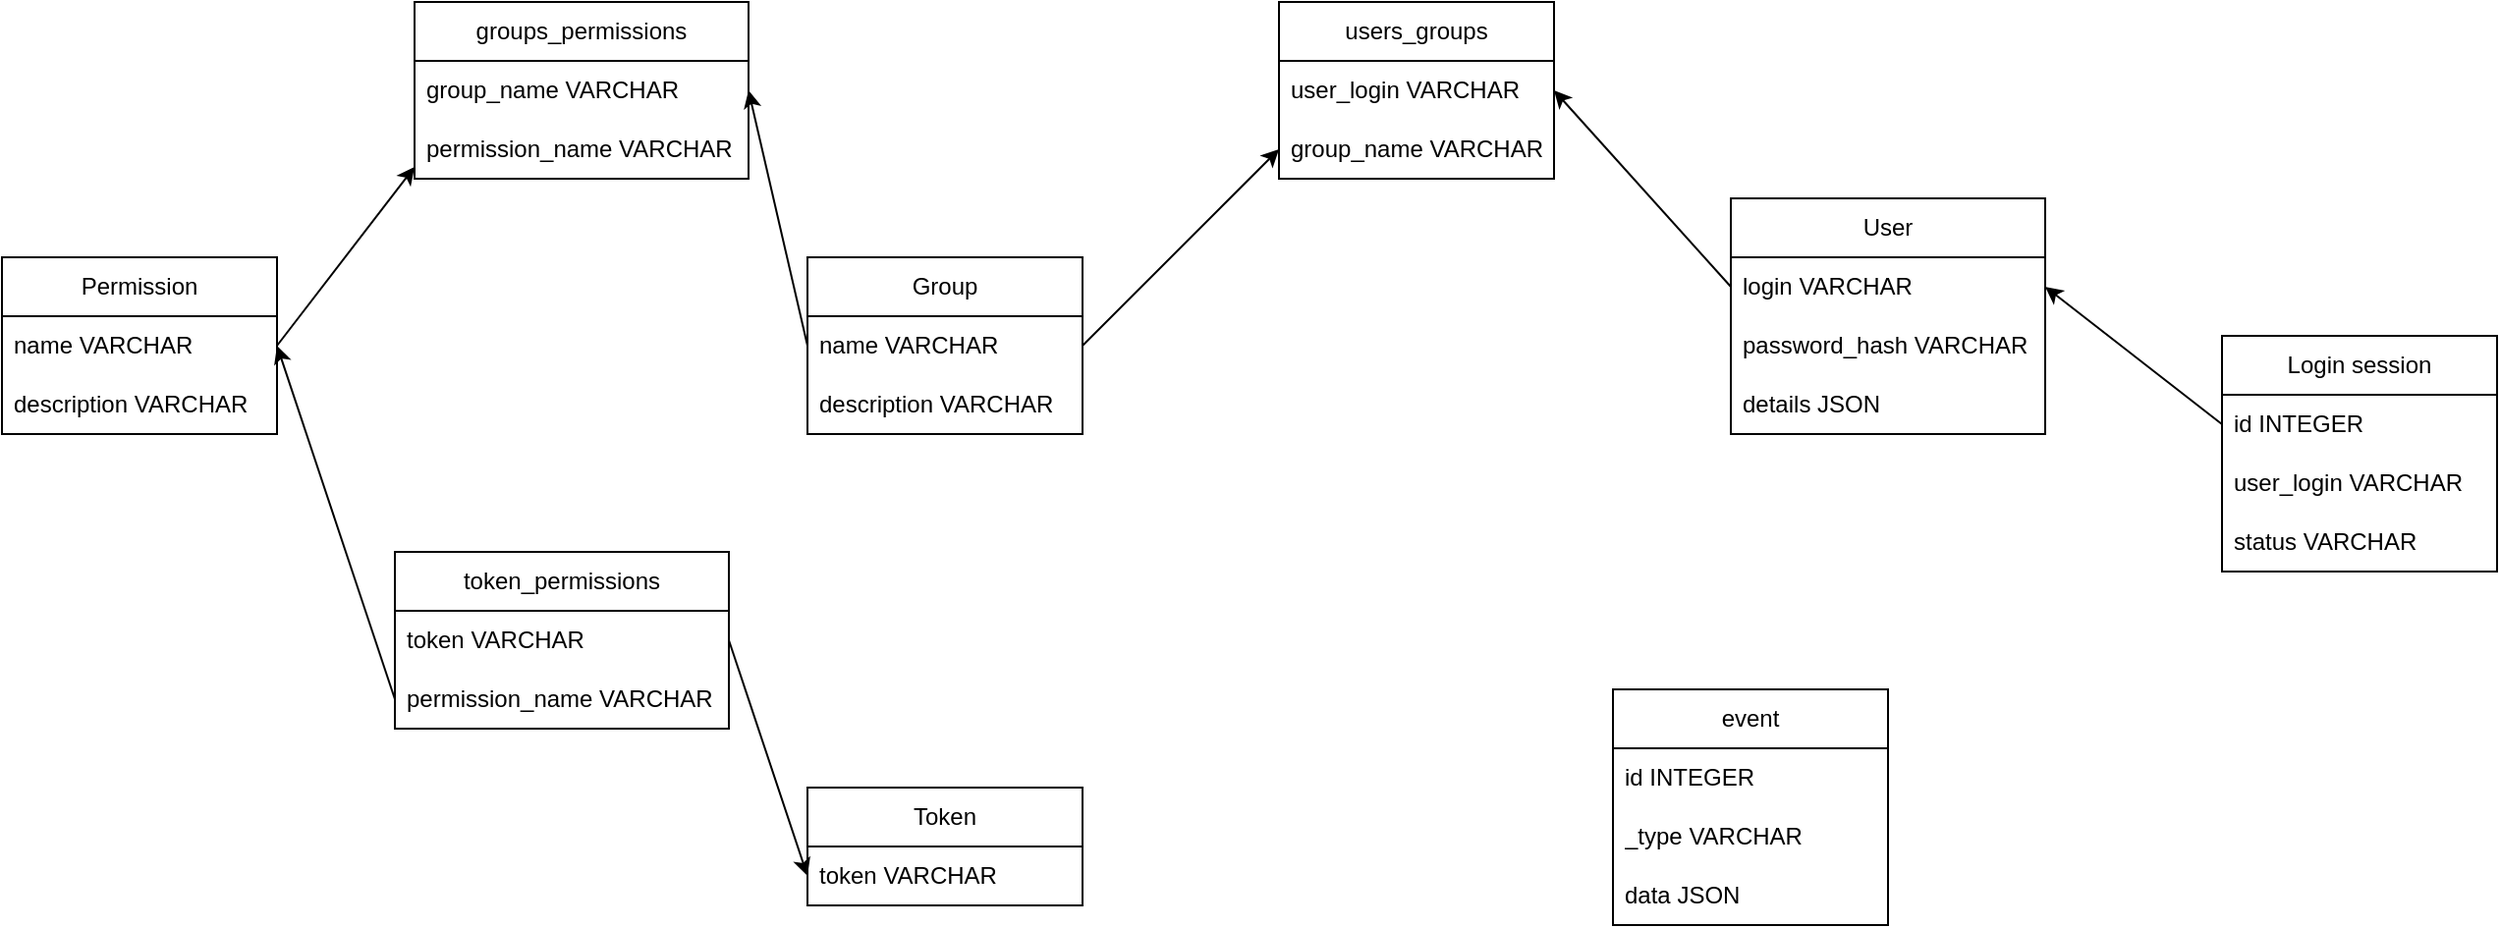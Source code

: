 <mxfile>
    <diagram name="Page-1" id="dVycRcZRLUVyMyC87WFZ">
        <mxGraphModel dx="1137" dy="406" grid="1" gridSize="10" guides="1" tooltips="1" connect="1" arrows="1" fold="1" page="1" pageScale="1" pageWidth="827" pageHeight="1169" math="0" shadow="0">
            <root>
                <mxCell id="0"/>
                <mxCell id="1" parent="0"/>
                <mxCell id="I4nxSn1-Pj3Ff1C7_J1B-1" value="Permission" style="swimlane;fontStyle=0;childLayout=stackLayout;horizontal=1;startSize=30;horizontalStack=0;resizeParent=1;resizeParentMax=0;resizeLast=0;collapsible=1;marginBottom=0;whiteSpace=wrap;html=1;fillStyle=auto;" parent="1" vertex="1">
                    <mxGeometry x="60" y="260" width="140" height="90" as="geometry"/>
                </mxCell>
                <mxCell id="I4nxSn1-Pj3Ff1C7_J1B-2" value="name VARCHAR" style="text;strokeColor=none;fillColor=none;align=left;verticalAlign=middle;spacingLeft=4;spacingRight=4;overflow=hidden;points=[[0,0.5],[1,0.5]];portConstraint=eastwest;rotatable=0;whiteSpace=wrap;html=1;fillStyle=auto;" parent="I4nxSn1-Pj3Ff1C7_J1B-1" vertex="1">
                    <mxGeometry y="30" width="140" height="30" as="geometry"/>
                </mxCell>
                <mxCell id="I4nxSn1-Pj3Ff1C7_J1B-3" value="description VARCHAR" style="text;strokeColor=none;fillColor=none;align=left;verticalAlign=middle;spacingLeft=4;spacingRight=4;overflow=hidden;points=[[0,0.5],[1,0.5]];portConstraint=eastwest;rotatable=0;whiteSpace=wrap;html=1;fillStyle=auto;" parent="I4nxSn1-Pj3Ff1C7_J1B-1" vertex="1">
                    <mxGeometry y="60" width="140" height="30" as="geometry"/>
                </mxCell>
                <mxCell id="I4nxSn1-Pj3Ff1C7_J1B-4" value="Group" style="swimlane;fontStyle=0;childLayout=stackLayout;horizontal=1;startSize=30;horizontalStack=0;resizeParent=1;resizeParentMax=0;resizeLast=0;collapsible=1;marginBottom=0;whiteSpace=wrap;html=1;fillStyle=auto;" parent="1" vertex="1">
                    <mxGeometry x="470" y="260" width="140" height="90" as="geometry"/>
                </mxCell>
                <mxCell id="I4nxSn1-Pj3Ff1C7_J1B-5" value="name&amp;nbsp;VARCHAR" style="text;strokeColor=none;fillColor=none;align=left;verticalAlign=middle;spacingLeft=4;spacingRight=4;overflow=hidden;points=[[0,0.5],[1,0.5]];portConstraint=eastwest;rotatable=0;whiteSpace=wrap;html=1;fillStyle=auto;" parent="I4nxSn1-Pj3Ff1C7_J1B-4" vertex="1">
                    <mxGeometry y="30" width="140" height="30" as="geometry"/>
                </mxCell>
                <mxCell id="I4nxSn1-Pj3Ff1C7_J1B-6" value="description&amp;nbsp;VARCHAR" style="text;strokeColor=none;fillColor=none;align=left;verticalAlign=middle;spacingLeft=4;spacingRight=4;overflow=hidden;points=[[0,0.5],[1,0.5]];portConstraint=eastwest;rotatable=0;whiteSpace=wrap;html=1;fillStyle=auto;" parent="I4nxSn1-Pj3Ff1C7_J1B-4" vertex="1">
                    <mxGeometry y="60" width="140" height="30" as="geometry"/>
                </mxCell>
                <mxCell id="I4nxSn1-Pj3Ff1C7_J1B-7" value="groups_permissions" style="swimlane;fontStyle=0;childLayout=stackLayout;horizontal=1;startSize=30;horizontalStack=0;resizeParent=1;resizeParentMax=0;resizeLast=0;collapsible=1;marginBottom=0;whiteSpace=wrap;html=1;fillStyle=auto;" parent="1" vertex="1">
                    <mxGeometry x="270" y="130" width="170" height="90" as="geometry"/>
                </mxCell>
                <mxCell id="I4nxSn1-Pj3Ff1C7_J1B-8" value="group_name VARCHAR" style="text;strokeColor=none;fillColor=none;align=left;verticalAlign=middle;spacingLeft=4;spacingRight=4;overflow=hidden;points=[[0,0.5],[1,0.5]];portConstraint=eastwest;rotatable=0;whiteSpace=wrap;html=1;fillStyle=auto;" parent="I4nxSn1-Pj3Ff1C7_J1B-7" vertex="1">
                    <mxGeometry y="30" width="170" height="30" as="geometry"/>
                </mxCell>
                <mxCell id="I4nxSn1-Pj3Ff1C7_J1B-9" value="permission_name&amp;nbsp;VARCHAR" style="text;strokeColor=none;fillColor=none;align=left;verticalAlign=middle;spacingLeft=4;spacingRight=4;overflow=hidden;points=[[0,0.5],[1,0.5]];portConstraint=eastwest;rotatable=0;whiteSpace=wrap;html=1;fillStyle=auto;" parent="I4nxSn1-Pj3Ff1C7_J1B-7" vertex="1">
                    <mxGeometry y="60" width="170" height="30" as="geometry"/>
                </mxCell>
                <mxCell id="I4nxSn1-Pj3Ff1C7_J1B-10" style="edgeStyle=none;html=1;exitX=1;exitY=0.5;exitDx=0;exitDy=0;entryX=0;entryY=0.8;entryDx=0;entryDy=0;entryPerimeter=0;" parent="1" source="I4nxSn1-Pj3Ff1C7_J1B-2" target="I4nxSn1-Pj3Ff1C7_J1B-9" edge="1">
                    <mxGeometry relative="1" as="geometry"/>
                </mxCell>
                <mxCell id="I4nxSn1-Pj3Ff1C7_J1B-11" value="User" style="swimlane;fontStyle=0;childLayout=stackLayout;horizontal=1;startSize=30;horizontalStack=0;resizeParent=1;resizeParentMax=0;resizeLast=0;collapsible=1;marginBottom=0;whiteSpace=wrap;html=1;fillStyle=auto;" parent="1" vertex="1">
                    <mxGeometry x="940" y="230" width="160" height="120" as="geometry"/>
                </mxCell>
                <mxCell id="I4nxSn1-Pj3Ff1C7_J1B-12" value="login VARCHAR" style="text;strokeColor=none;fillColor=none;align=left;verticalAlign=middle;spacingLeft=4;spacingRight=4;overflow=hidden;points=[[0,0.5],[1,0.5]];portConstraint=eastwest;rotatable=0;whiteSpace=wrap;html=1;fillStyle=auto;" parent="I4nxSn1-Pj3Ff1C7_J1B-11" vertex="1">
                    <mxGeometry y="30" width="160" height="30" as="geometry"/>
                </mxCell>
                <mxCell id="I4nxSn1-Pj3Ff1C7_J1B-13" value="password_hash&amp;nbsp;VARCHAR" style="text;strokeColor=none;fillColor=none;align=left;verticalAlign=middle;spacingLeft=4;spacingRight=4;overflow=hidden;points=[[0,0.5],[1,0.5]];portConstraint=eastwest;rotatable=0;whiteSpace=wrap;html=1;fillStyle=auto;" parent="I4nxSn1-Pj3Ff1C7_J1B-11" vertex="1">
                    <mxGeometry y="60" width="160" height="30" as="geometry"/>
                </mxCell>
                <mxCell id="I4nxSn1-Pj3Ff1C7_J1B-14" value="details JSON" style="text;strokeColor=none;fillColor=none;align=left;verticalAlign=middle;spacingLeft=4;spacingRight=4;overflow=hidden;points=[[0,0.5],[1,0.5]];portConstraint=eastwest;rotatable=0;whiteSpace=wrap;html=1;fillStyle=auto;" parent="I4nxSn1-Pj3Ff1C7_J1B-11" vertex="1">
                    <mxGeometry y="90" width="160" height="30" as="geometry"/>
                </mxCell>
                <mxCell id="I4nxSn1-Pj3Ff1C7_J1B-15" value="users_groups" style="swimlane;fontStyle=0;childLayout=stackLayout;horizontal=1;startSize=30;horizontalStack=0;resizeParent=1;resizeParentMax=0;resizeLast=0;collapsible=1;marginBottom=0;whiteSpace=wrap;html=1;fillStyle=auto;" parent="1" vertex="1">
                    <mxGeometry x="710" y="130" width="140" height="90" as="geometry"/>
                </mxCell>
                <mxCell id="I4nxSn1-Pj3Ff1C7_J1B-16" value="user_login VARCHAR" style="text;strokeColor=none;fillColor=none;align=left;verticalAlign=middle;spacingLeft=4;spacingRight=4;overflow=hidden;points=[[0,0.5],[1,0.5]];portConstraint=eastwest;rotatable=0;whiteSpace=wrap;html=1;fillStyle=auto;" parent="I4nxSn1-Pj3Ff1C7_J1B-15" vertex="1">
                    <mxGeometry y="30" width="140" height="30" as="geometry"/>
                </mxCell>
                <mxCell id="I4nxSn1-Pj3Ff1C7_J1B-17" value="group_name&amp;nbsp;VARCHAR" style="text;strokeColor=none;fillColor=none;align=left;verticalAlign=middle;spacingLeft=4;spacingRight=4;overflow=hidden;points=[[0,0.5],[1,0.5]];portConstraint=eastwest;rotatable=0;whiteSpace=wrap;html=1;fillStyle=auto;" parent="I4nxSn1-Pj3Ff1C7_J1B-15" vertex="1">
                    <mxGeometry y="60" width="140" height="30" as="geometry"/>
                </mxCell>
                <mxCell id="I4nxSn1-Pj3Ff1C7_J1B-18" value="Token" style="swimlane;fontStyle=0;childLayout=stackLayout;horizontal=1;startSize=30;horizontalStack=0;resizeParent=1;resizeParentMax=0;resizeLast=0;collapsible=1;marginBottom=0;whiteSpace=wrap;html=1;fillStyle=auto;" parent="1" vertex="1">
                    <mxGeometry x="470" y="530" width="140" height="60" as="geometry"/>
                </mxCell>
                <mxCell id="I4nxSn1-Pj3Ff1C7_J1B-19" value="token&amp;nbsp;VARCHAR" style="text;strokeColor=none;fillColor=none;align=left;verticalAlign=middle;spacingLeft=4;spacingRight=4;overflow=hidden;points=[[0,0.5],[1,0.5]];portConstraint=eastwest;rotatable=0;whiteSpace=wrap;html=1;fillStyle=auto;" parent="I4nxSn1-Pj3Ff1C7_J1B-18" vertex="1">
                    <mxGeometry y="30" width="140" height="30" as="geometry"/>
                </mxCell>
                <mxCell id="I4nxSn1-Pj3Ff1C7_J1B-20" style="edgeStyle=none;html=1;exitX=0;exitY=0.5;exitDx=0;exitDy=0;entryX=1;entryY=0.5;entryDx=0;entryDy=0;" parent="1" source="I4nxSn1-Pj3Ff1C7_J1B-5" target="I4nxSn1-Pj3Ff1C7_J1B-8" edge="1">
                    <mxGeometry relative="1" as="geometry"/>
                </mxCell>
                <mxCell id="I4nxSn1-Pj3Ff1C7_J1B-21" style="edgeStyle=none;html=1;exitX=1;exitY=0.5;exitDx=0;exitDy=0;entryX=0;entryY=0.5;entryDx=0;entryDy=0;" parent="1" source="I4nxSn1-Pj3Ff1C7_J1B-5" target="I4nxSn1-Pj3Ff1C7_J1B-17" edge="1">
                    <mxGeometry relative="1" as="geometry"/>
                </mxCell>
                <mxCell id="I4nxSn1-Pj3Ff1C7_J1B-22" style="edgeStyle=none;html=1;exitX=0;exitY=0.5;exitDx=0;exitDy=0;entryX=1;entryY=0.5;entryDx=0;entryDy=0;" parent="1" source="I4nxSn1-Pj3Ff1C7_J1B-12" target="I4nxSn1-Pj3Ff1C7_J1B-16" edge="1">
                    <mxGeometry relative="1" as="geometry"/>
                </mxCell>
                <mxCell id="I4nxSn1-Pj3Ff1C7_J1B-23" value="token_permissions" style="swimlane;fontStyle=0;childLayout=stackLayout;horizontal=1;startSize=30;horizontalStack=0;resizeParent=1;resizeParentMax=0;resizeLast=0;collapsible=1;marginBottom=0;whiteSpace=wrap;html=1;fillStyle=auto;" parent="1" vertex="1">
                    <mxGeometry x="260" y="410" width="170" height="90" as="geometry"/>
                </mxCell>
                <mxCell id="I4nxSn1-Pj3Ff1C7_J1B-24" value="token VARCHAR" style="text;strokeColor=none;fillColor=none;align=left;verticalAlign=middle;spacingLeft=4;spacingRight=4;overflow=hidden;points=[[0,0.5],[1,0.5]];portConstraint=eastwest;rotatable=0;whiteSpace=wrap;html=1;fillStyle=auto;" parent="I4nxSn1-Pj3Ff1C7_J1B-23" vertex="1">
                    <mxGeometry y="30" width="170" height="30" as="geometry"/>
                </mxCell>
                <mxCell id="I4nxSn1-Pj3Ff1C7_J1B-25" value="permission_name&amp;nbsp;VARCHAR" style="text;strokeColor=none;fillColor=none;align=left;verticalAlign=middle;spacingLeft=4;spacingRight=4;overflow=hidden;points=[[0,0.5],[1,0.5]];portConstraint=eastwest;rotatable=0;whiteSpace=wrap;html=1;fillStyle=auto;" parent="I4nxSn1-Pj3Ff1C7_J1B-23" vertex="1">
                    <mxGeometry y="60" width="170" height="30" as="geometry"/>
                </mxCell>
                <mxCell id="I4nxSn1-Pj3Ff1C7_J1B-26" style="edgeStyle=none;html=1;exitX=1;exitY=0.5;exitDx=0;exitDy=0;entryX=0;entryY=0.75;entryDx=0;entryDy=0;" parent="1" source="I4nxSn1-Pj3Ff1C7_J1B-24" target="I4nxSn1-Pj3Ff1C7_J1B-18" edge="1">
                    <mxGeometry relative="1" as="geometry"/>
                </mxCell>
                <mxCell id="I4nxSn1-Pj3Ff1C7_J1B-27" style="edgeStyle=none;html=1;exitX=0;exitY=0.5;exitDx=0;exitDy=0;entryX=1;entryY=0.5;entryDx=0;entryDy=0;" parent="1" source="I4nxSn1-Pj3Ff1C7_J1B-25" target="I4nxSn1-Pj3Ff1C7_J1B-2" edge="1">
                    <mxGeometry relative="1" as="geometry"/>
                </mxCell>
                <mxCell id="I4nxSn1-Pj3Ff1C7_J1B-28" value="event" style="swimlane;fontStyle=0;childLayout=stackLayout;horizontal=1;startSize=30;horizontalStack=0;resizeParent=1;resizeParentMax=0;resizeLast=0;collapsible=1;marginBottom=0;whiteSpace=wrap;html=1;fillStyle=auto;" parent="1" vertex="1">
                    <mxGeometry x="880" y="480" width="140" height="120" as="geometry"/>
                </mxCell>
                <mxCell id="I4nxSn1-Pj3Ff1C7_J1B-29" value="id INTEGER" style="text;strokeColor=none;fillColor=none;align=left;verticalAlign=middle;spacingLeft=4;spacingRight=4;overflow=hidden;points=[[0,0.5],[1,0.5]];portConstraint=eastwest;rotatable=0;whiteSpace=wrap;html=1;fillStyle=auto;" parent="I4nxSn1-Pj3Ff1C7_J1B-28" vertex="1">
                    <mxGeometry y="30" width="140" height="30" as="geometry"/>
                </mxCell>
                <mxCell id="I4nxSn1-Pj3Ff1C7_J1B-30" value="_type VARCHAR" style="text;strokeColor=none;fillColor=none;align=left;verticalAlign=middle;spacingLeft=4;spacingRight=4;overflow=hidden;points=[[0,0.5],[1,0.5]];portConstraint=eastwest;rotatable=0;whiteSpace=wrap;html=1;fillStyle=auto;" parent="I4nxSn1-Pj3Ff1C7_J1B-28" vertex="1">
                    <mxGeometry y="60" width="140" height="30" as="geometry"/>
                </mxCell>
                <mxCell id="Y4x26UCwXfKbXdCF6iKU-6" value="data JSON" style="text;strokeColor=none;fillColor=none;align=left;verticalAlign=middle;spacingLeft=4;spacingRight=4;overflow=hidden;points=[[0,0.5],[1,0.5]];portConstraint=eastwest;rotatable=0;whiteSpace=wrap;html=1;fillStyle=auto;" parent="I4nxSn1-Pj3Ff1C7_J1B-28" vertex="1">
                    <mxGeometry y="90" width="140" height="30" as="geometry"/>
                </mxCell>
                <mxCell id="2" value="Login session" style="swimlane;fontStyle=0;childLayout=stackLayout;horizontal=1;startSize=30;horizontalStack=0;resizeParent=1;resizeParentMax=0;resizeLast=0;collapsible=1;marginBottom=0;whiteSpace=wrap;html=1;" parent="1" vertex="1">
                    <mxGeometry x="1190" y="300" width="140" height="120" as="geometry"/>
                </mxCell>
                <mxCell id="5" value="id INTEGER" style="text;strokeColor=none;fillColor=none;align=left;verticalAlign=middle;spacingLeft=4;spacingRight=4;overflow=hidden;points=[[0,0.5],[1,0.5]];portConstraint=eastwest;rotatable=0;whiteSpace=wrap;html=1;" parent="2" vertex="1">
                    <mxGeometry y="30" width="140" height="30" as="geometry"/>
                </mxCell>
                <mxCell id="3" value="user_login VARCHAR" style="text;strokeColor=none;fillColor=none;align=left;verticalAlign=middle;spacingLeft=4;spacingRight=4;overflow=hidden;points=[[0,0.5],[1,0.5]];portConstraint=eastwest;rotatable=0;whiteSpace=wrap;html=1;" parent="2" vertex="1">
                    <mxGeometry y="60" width="140" height="30" as="geometry"/>
                </mxCell>
                <mxCell id="4" value="status VARCHAR" style="text;strokeColor=none;fillColor=none;align=left;verticalAlign=middle;spacingLeft=4;spacingRight=4;overflow=hidden;points=[[0,0.5],[1,0.5]];portConstraint=eastwest;rotatable=0;whiteSpace=wrap;html=1;" parent="2" vertex="1">
                    <mxGeometry y="90" width="140" height="30" as="geometry"/>
                </mxCell>
                <mxCell id="9" style="edgeStyle=none;html=1;exitX=0;exitY=0.5;exitDx=0;exitDy=0;entryX=1;entryY=0.5;entryDx=0;entryDy=0;" parent="1" source="5" target="I4nxSn1-Pj3Ff1C7_J1B-12" edge="1">
                    <mxGeometry relative="1" as="geometry"/>
                </mxCell>
            </root>
        </mxGraphModel>
    </diagram>
</mxfile>